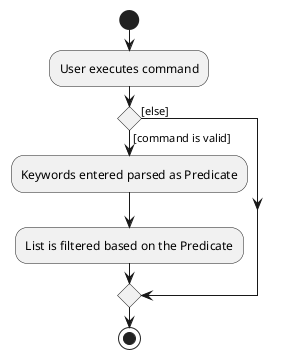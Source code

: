 @startuml
start
:User executes command;

'Since the beta syntax does not support placing the condition outside the
'diamond we place it as the true branch instead.

if () then ([command is valid])
    :Keywords entered parsed as Predicate;
    :List is filtered based on the Predicate;
else ([else])

endif
stop
@enduml
